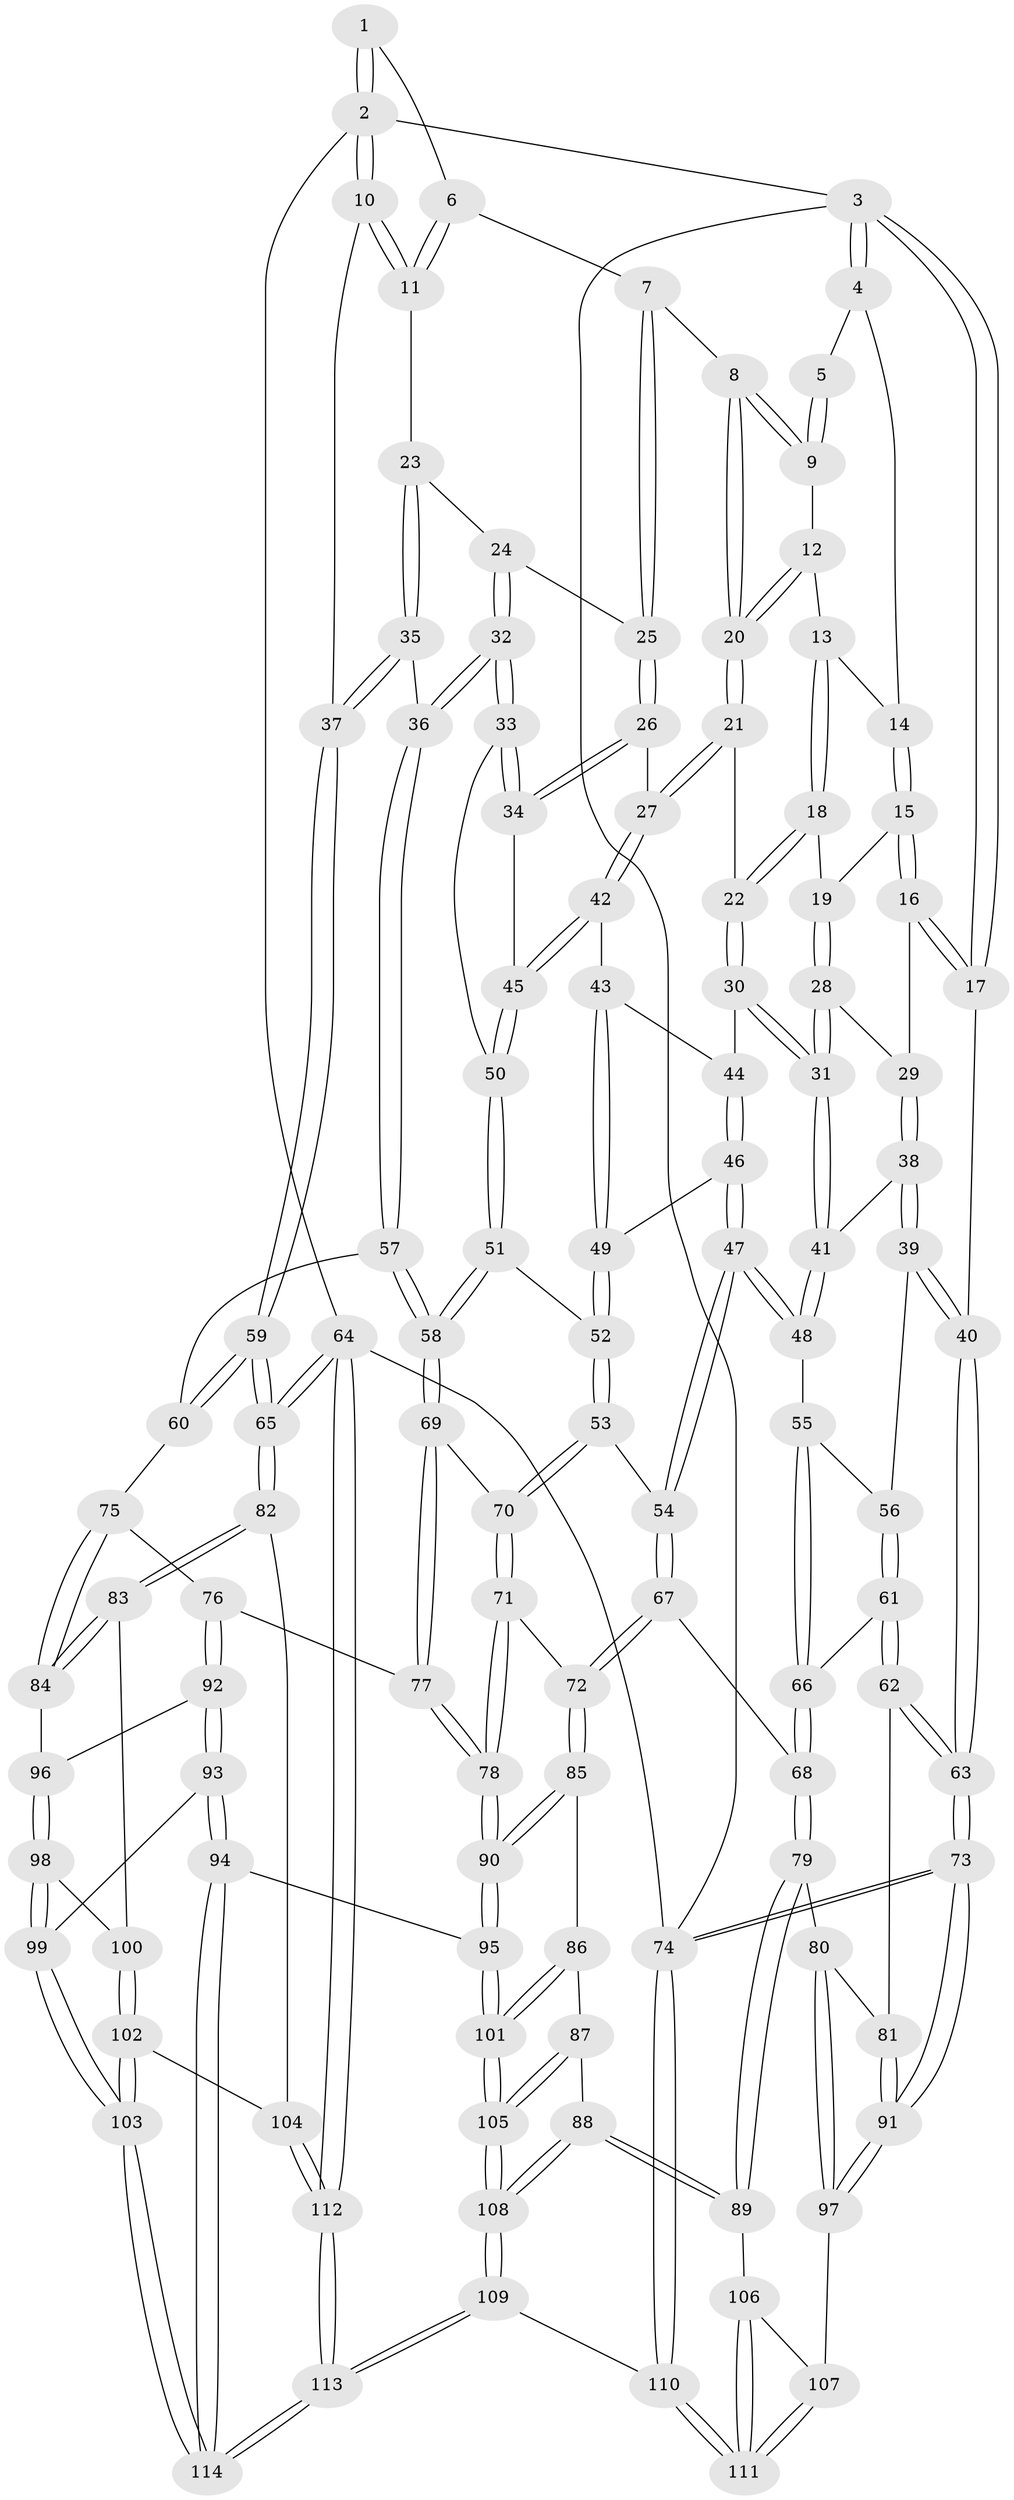 // Generated by graph-tools (version 1.1) at 2025/27/03/09/25 03:27:08]
// undirected, 114 vertices, 282 edges
graph export_dot {
graph [start="1"]
  node [color=gray90,style=filled];
  1 [pos="+0.9312952459407673+0"];
  2 [pos="+1+0"];
  3 [pos="+0+0"];
  4 [pos="+0.17617791422679466+0"];
  5 [pos="+0.5973148644588061+0"];
  6 [pos="+0.851688659696378+0.025998275661572465"];
  7 [pos="+0.7361307573962369+0.07002487045828439"];
  8 [pos="+0.6065189354080794+0"];
  9 [pos="+0.6012383447858394+0"];
  10 [pos="+1+0.10222293898704218"];
  11 [pos="+0.9280052063300742+0.1371688448869348"];
  12 [pos="+0.3871810226703418+0.04345511985697981"];
  13 [pos="+0.3218422520236573+0.04005325296346106"];
  14 [pos="+0.18236613160678702+0"];
  15 [pos="+0.14352451638412836+0.03501107417628355"];
  16 [pos="+0+0.16411609198045082"];
  17 [pos="+0+0.20106325039281855"];
  18 [pos="+0.3285255743451565+0.09496805142571998"];
  19 [pos="+0.1738307790669259+0.13617088147873682"];
  20 [pos="+0.5443044607904801+0.14137658389274943"];
  21 [pos="+0.5434331174974207+0.1446975744571203"];
  22 [pos="+0.3453040273025564+0.13711670742107446"];
  23 [pos="+0.9063648596430872+0.15017169275715916"];
  24 [pos="+0.781486821930344+0.14753372399174536"];
  25 [pos="+0.7795139125341911+0.1466968270836603"];
  26 [pos="+0.7335414732571515+0.1878672586104859"];
  27 [pos="+0.5455847361668898+0.15761542119246058"];
  28 [pos="+0.17419712218189798+0.1427837584528291"];
  29 [pos="+0.10641139915180164+0.20965588817016945"];
  30 [pos="+0.3037064006820974+0.22258533367539302"];
  31 [pos="+0.2735392690758511+0.23460555715530276"];
  32 [pos="+0.8192638160583618+0.36929217895965893"];
  33 [pos="+0.7317544169469286+0.32199458067691267"];
  34 [pos="+0.7079845468459288+0.296825434033224"];
  35 [pos="+0.8334976779194877+0.36768615427439244"];
  36 [pos="+0.8257226439801318+0.3746950781145279"];
  37 [pos="+1+0.2114676125670607"];
  38 [pos="+0.12587084108302785+0.32476932335662745"];
  39 [pos="+0.04721725135098245+0.37540411758622605"];
  40 [pos="+0+0.34329431836427937"];
  41 [pos="+0.2217118138084974+0.32919432495640283"];
  42 [pos="+0.5441328636477052+0.21460916151218726"];
  43 [pos="+0.5367207444736581+0.22155630327043727"];
  44 [pos="+0.31823173957420325+0.23115116855841694"];
  45 [pos="+0.5796901938090752+0.24830421378883724"];
  46 [pos="+0.38989001242037263+0.30881851497242174"];
  47 [pos="+0.2965870335498321+0.4428659117173828"];
  48 [pos="+0.2931186952666165+0.44186646671638014"];
  49 [pos="+0.47225269330380476+0.3091821000495071"];
  50 [pos="+0.5977385052116494+0.41238026424187896"];
  51 [pos="+0.5798600088893462+0.46483839880040884"];
  52 [pos="+0.4783123765259062+0.4485597172922377"];
  53 [pos="+0.4412142643795737+0.4707009774481307"];
  54 [pos="+0.346394046866685+0.47755943557334085"];
  55 [pos="+0.23671292630221633+0.47980234897155666"];
  56 [pos="+0.09432471798560424+0.46562484887651495"];
  57 [pos="+0.827117426793481+0.42590447390279096"];
  58 [pos="+0.6411319368723726+0.5264222155970285"];
  59 [pos="+1+0.561894514029448"];
  60 [pos="+0.8866322756357415+0.49939862614313796"];
  61 [pos="+0.0764949582874101+0.5783583095239645"];
  62 [pos="+0.026504460135200514+0.6199661558270487"];
  63 [pos="+0+0.6173241397750253"];
  64 [pos="+1+1"];
  65 [pos="+1+0.7071285583664986"];
  66 [pos="+0.18765268662363666+0.5860709835519977"];
  67 [pos="+0.3373200943836841+0.596384487720786"];
  68 [pos="+0.23397686585957234+0.6541751896878784"];
  69 [pos="+0.6399306746025744+0.5458369562424836"];
  70 [pos="+0.47377634906998456+0.5954900983040727"];
  71 [pos="+0.46101700027055365+0.6521936493445522"];
  72 [pos="+0.4047702814841372+0.6648510969401256"];
  73 [pos="+0+1"];
  74 [pos="+0+1"];
  75 [pos="+0.8510123922785766+0.5929747536536188"];
  76 [pos="+0.6722157048544186+0.6397893869229666"];
  77 [pos="+0.6514219796318582+0.6203010303695687"];
  78 [pos="+0.5303682766086664+0.6942776694750917"];
  79 [pos="+0.21719822980039077+0.7548998337586671"];
  80 [pos="+0.08497046764615836+0.6866747082280017"];
  81 [pos="+0.05938001852162123+0.6641331854065644"];
  82 [pos="+1+0.715630386266823"];
  83 [pos="+0.8738291162092731+0.6989264661675527"];
  84 [pos="+0.8632914532506388+0.6799895216113272"];
  85 [pos="+0.37930194788194943+0.7220082716999121"];
  86 [pos="+0.3759845708592223+0.7270959158833445"];
  87 [pos="+0.31911329705335456+0.758477187924522"];
  88 [pos="+0.2274386756837932+0.7815390530361113"];
  89 [pos="+0.22635933108958556+0.7809760278435636"];
  90 [pos="+0.530989991534228+0.7753667908704649"];
  91 [pos="+0.004769931026669024+0.8559899448312496"];
  92 [pos="+0.6777605450718113+0.6522779638209876"];
  93 [pos="+0.6582111135546941+0.8386888559805471"];
  94 [pos="+0.6081669901134181+0.863840214636997"];
  95 [pos="+0.5462516577763976+0.8826903920057646"];
  96 [pos="+0.7368811795260295+0.6891657179956837"];
  97 [pos="+0.05137176061510771+0.844448101943758"];
  98 [pos="+0.7758307367612013+0.764108134783305"];
  99 [pos="+0.6976276685764196+0.8418194105229868"];
  100 [pos="+0.849411707665031+0.7609629917325271"];
  101 [pos="+0.5205487987325393+0.9111245836161395"];
  102 [pos="+0.8756757578323175+0.8409713293774759"];
  103 [pos="+0.8178758134467445+0.9168227561004932"];
  104 [pos="+0.9008782144258715+0.8408637032311564"];
  105 [pos="+0.5001846121405209+0.9460538930418276"];
  106 [pos="+0.22528194976087318+0.7816982245389772"];
  107 [pos="+0.08133591289173535+0.8428036970486881"];
  108 [pos="+0.4168811357836491+1"];
  109 [pos="+0.4156576285995543+1"];
  110 [pos="+0.17511183421116575+1"];
  111 [pos="+0.14860815378348718+0.9576930738711676"];
  112 [pos="+1+1"];
  113 [pos="+0.8980084780170631+1"];
  114 [pos="+0.8426728762946537+1"];
  1 -- 2;
  1 -- 2;
  1 -- 6;
  2 -- 3;
  2 -- 10;
  2 -- 10;
  2 -- 64;
  3 -- 4;
  3 -- 4;
  3 -- 17;
  3 -- 17;
  3 -- 74;
  4 -- 5;
  4 -- 14;
  5 -- 9;
  5 -- 9;
  6 -- 7;
  6 -- 11;
  6 -- 11;
  7 -- 8;
  7 -- 25;
  7 -- 25;
  8 -- 9;
  8 -- 9;
  8 -- 20;
  8 -- 20;
  9 -- 12;
  10 -- 11;
  10 -- 11;
  10 -- 37;
  11 -- 23;
  12 -- 13;
  12 -- 20;
  12 -- 20;
  13 -- 14;
  13 -- 18;
  13 -- 18;
  14 -- 15;
  14 -- 15;
  15 -- 16;
  15 -- 16;
  15 -- 19;
  16 -- 17;
  16 -- 17;
  16 -- 29;
  17 -- 40;
  18 -- 19;
  18 -- 22;
  18 -- 22;
  19 -- 28;
  19 -- 28;
  20 -- 21;
  20 -- 21;
  21 -- 22;
  21 -- 27;
  21 -- 27;
  22 -- 30;
  22 -- 30;
  23 -- 24;
  23 -- 35;
  23 -- 35;
  24 -- 25;
  24 -- 32;
  24 -- 32;
  25 -- 26;
  25 -- 26;
  26 -- 27;
  26 -- 34;
  26 -- 34;
  27 -- 42;
  27 -- 42;
  28 -- 29;
  28 -- 31;
  28 -- 31;
  29 -- 38;
  29 -- 38;
  30 -- 31;
  30 -- 31;
  30 -- 44;
  31 -- 41;
  31 -- 41;
  32 -- 33;
  32 -- 33;
  32 -- 36;
  32 -- 36;
  33 -- 34;
  33 -- 34;
  33 -- 50;
  34 -- 45;
  35 -- 36;
  35 -- 37;
  35 -- 37;
  36 -- 57;
  36 -- 57;
  37 -- 59;
  37 -- 59;
  38 -- 39;
  38 -- 39;
  38 -- 41;
  39 -- 40;
  39 -- 40;
  39 -- 56;
  40 -- 63;
  40 -- 63;
  41 -- 48;
  41 -- 48;
  42 -- 43;
  42 -- 45;
  42 -- 45;
  43 -- 44;
  43 -- 49;
  43 -- 49;
  44 -- 46;
  44 -- 46;
  45 -- 50;
  45 -- 50;
  46 -- 47;
  46 -- 47;
  46 -- 49;
  47 -- 48;
  47 -- 48;
  47 -- 54;
  47 -- 54;
  48 -- 55;
  49 -- 52;
  49 -- 52;
  50 -- 51;
  50 -- 51;
  51 -- 52;
  51 -- 58;
  51 -- 58;
  52 -- 53;
  52 -- 53;
  53 -- 54;
  53 -- 70;
  53 -- 70;
  54 -- 67;
  54 -- 67;
  55 -- 56;
  55 -- 66;
  55 -- 66;
  56 -- 61;
  56 -- 61;
  57 -- 58;
  57 -- 58;
  57 -- 60;
  58 -- 69;
  58 -- 69;
  59 -- 60;
  59 -- 60;
  59 -- 65;
  59 -- 65;
  60 -- 75;
  61 -- 62;
  61 -- 62;
  61 -- 66;
  62 -- 63;
  62 -- 63;
  62 -- 81;
  63 -- 73;
  63 -- 73;
  64 -- 65;
  64 -- 65;
  64 -- 112;
  64 -- 112;
  64 -- 74;
  65 -- 82;
  65 -- 82;
  66 -- 68;
  66 -- 68;
  67 -- 68;
  67 -- 72;
  67 -- 72;
  68 -- 79;
  68 -- 79;
  69 -- 70;
  69 -- 77;
  69 -- 77;
  70 -- 71;
  70 -- 71;
  71 -- 72;
  71 -- 78;
  71 -- 78;
  72 -- 85;
  72 -- 85;
  73 -- 74;
  73 -- 74;
  73 -- 91;
  73 -- 91;
  74 -- 110;
  74 -- 110;
  75 -- 76;
  75 -- 84;
  75 -- 84;
  76 -- 77;
  76 -- 92;
  76 -- 92;
  77 -- 78;
  77 -- 78;
  78 -- 90;
  78 -- 90;
  79 -- 80;
  79 -- 89;
  79 -- 89;
  80 -- 81;
  80 -- 97;
  80 -- 97;
  81 -- 91;
  81 -- 91;
  82 -- 83;
  82 -- 83;
  82 -- 104;
  83 -- 84;
  83 -- 84;
  83 -- 100;
  84 -- 96;
  85 -- 86;
  85 -- 90;
  85 -- 90;
  86 -- 87;
  86 -- 101;
  86 -- 101;
  87 -- 88;
  87 -- 105;
  87 -- 105;
  88 -- 89;
  88 -- 89;
  88 -- 108;
  88 -- 108;
  89 -- 106;
  90 -- 95;
  90 -- 95;
  91 -- 97;
  91 -- 97;
  92 -- 93;
  92 -- 93;
  92 -- 96;
  93 -- 94;
  93 -- 94;
  93 -- 99;
  94 -- 95;
  94 -- 114;
  94 -- 114;
  95 -- 101;
  95 -- 101;
  96 -- 98;
  96 -- 98;
  97 -- 107;
  98 -- 99;
  98 -- 99;
  98 -- 100;
  99 -- 103;
  99 -- 103;
  100 -- 102;
  100 -- 102;
  101 -- 105;
  101 -- 105;
  102 -- 103;
  102 -- 103;
  102 -- 104;
  103 -- 114;
  103 -- 114;
  104 -- 112;
  104 -- 112;
  105 -- 108;
  105 -- 108;
  106 -- 107;
  106 -- 111;
  106 -- 111;
  107 -- 111;
  107 -- 111;
  108 -- 109;
  108 -- 109;
  109 -- 110;
  109 -- 113;
  109 -- 113;
  110 -- 111;
  110 -- 111;
  112 -- 113;
  112 -- 113;
  113 -- 114;
  113 -- 114;
}
